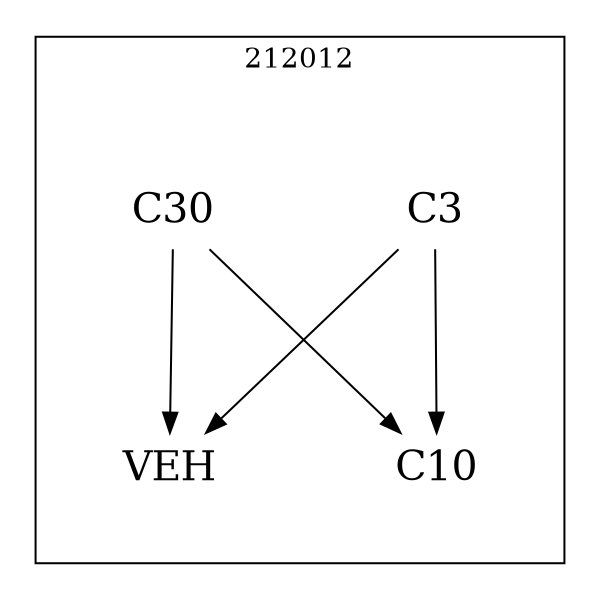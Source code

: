 strict digraph DAGS {
	size = "4,4!" ; ratio ="fill"; subgraph cluster_0{
			labeldoc = "t";
			label = "212012";node	[label= VEH, shape = plaintext, fontsize=20] VEH;node	[label= C3, shape = plaintext, fontsize=20] C3;node	[label= C10, shape = plaintext, fontsize=20] C10;node	[label= C30, shape = plaintext, fontsize=20] C30;
C3->VEH;
C3->C10;
C30->VEH;
C30->C10;
	}}